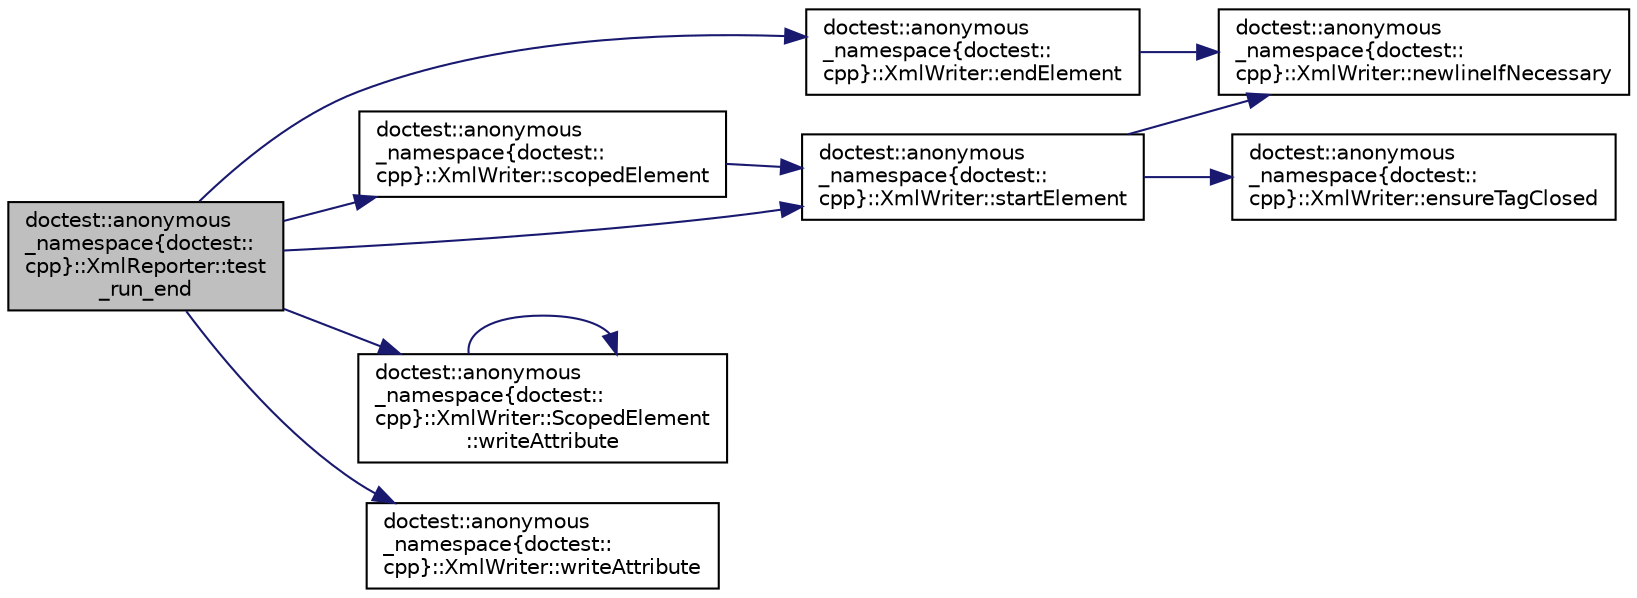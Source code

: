 digraph "doctest::anonymous_namespace{doctest::cpp}::XmlReporter::test_run_end"
{
 // LATEX_PDF_SIZE
  edge [fontname="Helvetica",fontsize="10",labelfontname="Helvetica",labelfontsize="10"];
  node [fontname="Helvetica",fontsize="10",shape=record];
  rankdir="LR";
  Node1 [label="doctest::anonymous\l_namespace\{doctest::\lcpp\}::XmlReporter::test\l_run_end",height=0.2,width=0.4,color="black", fillcolor="grey75", style="filled", fontcolor="black",tooltip=" "];
  Node1 -> Node2 [color="midnightblue",fontsize="10",style="solid",fontname="Helvetica"];
  Node2 [label="doctest::anonymous\l_namespace\{doctest::\lcpp\}::XmlWriter::endElement",height=0.2,width=0.4,color="black", fillcolor="white", style="filled",URL="$classdoctest_1_1anonymous__namespace_02doctest_8cpp_03_1_1_xml_writer.html#a9b01210ada5bca21230ec886bc1c9c1c",tooltip=" "];
  Node2 -> Node3 [color="midnightblue",fontsize="10",style="solid",fontname="Helvetica"];
  Node3 [label="doctest::anonymous\l_namespace\{doctest::\lcpp\}::XmlWriter::newlineIfNecessary",height=0.2,width=0.4,color="black", fillcolor="white", style="filled",URL="$classdoctest_1_1anonymous__namespace_02doctest_8cpp_03_1_1_xml_writer.html#a0352bfe1b1cb61867f03832d179aee88",tooltip=" "];
  Node1 -> Node4 [color="midnightblue",fontsize="10",style="solid",fontname="Helvetica"];
  Node4 [label="doctest::anonymous\l_namespace\{doctest::\lcpp\}::XmlWriter::scopedElement",height=0.2,width=0.4,color="black", fillcolor="white", style="filled",URL="$classdoctest_1_1anonymous__namespace_02doctest_8cpp_03_1_1_xml_writer.html#ae8d1d5655cbf1e5757519659d4edea16",tooltip=" "];
  Node4 -> Node5 [color="midnightblue",fontsize="10",style="solid",fontname="Helvetica"];
  Node5 [label="doctest::anonymous\l_namespace\{doctest::\lcpp\}::XmlWriter::startElement",height=0.2,width=0.4,color="black", fillcolor="white", style="filled",URL="$classdoctest_1_1anonymous__namespace_02doctest_8cpp_03_1_1_xml_writer.html#a1677409347280cfb2e4b4d66121d346a",tooltip=" "];
  Node5 -> Node6 [color="midnightblue",fontsize="10",style="solid",fontname="Helvetica"];
  Node6 [label="doctest::anonymous\l_namespace\{doctest::\lcpp\}::XmlWriter::ensureTagClosed",height=0.2,width=0.4,color="black", fillcolor="white", style="filled",URL="$classdoctest_1_1anonymous__namespace_02doctest_8cpp_03_1_1_xml_writer.html#a037d5f1752cc196aa82318100462d52f",tooltip=" "];
  Node5 -> Node3 [color="midnightblue",fontsize="10",style="solid",fontname="Helvetica"];
  Node1 -> Node5 [color="midnightblue",fontsize="10",style="solid",fontname="Helvetica"];
  Node1 -> Node7 [color="midnightblue",fontsize="10",style="solid",fontname="Helvetica"];
  Node7 [label="doctest::anonymous\l_namespace\{doctest::\lcpp\}::XmlWriter::ScopedElement\l::writeAttribute",height=0.2,width=0.4,color="black", fillcolor="white", style="filled",URL="$classdoctest_1_1anonymous__namespace_02doctest_8cpp_03_1_1_xml_writer_1_1_scoped_element.html#add17d5e99280556251ad8c3f4de8d6e3",tooltip=" "];
  Node7 -> Node7 [color="midnightblue",fontsize="10",style="solid",fontname="Helvetica"];
  Node1 -> Node8 [color="midnightblue",fontsize="10",style="solid",fontname="Helvetica"];
  Node8 [label="doctest::anonymous\l_namespace\{doctest::\lcpp\}::XmlWriter::writeAttribute",height=0.2,width=0.4,color="black", fillcolor="white", style="filled",URL="$classdoctest_1_1anonymous__namespace_02doctest_8cpp_03_1_1_xml_writer.html#a53c9956ac1ee707201621c98d7f79d8c",tooltip=" "];
}
